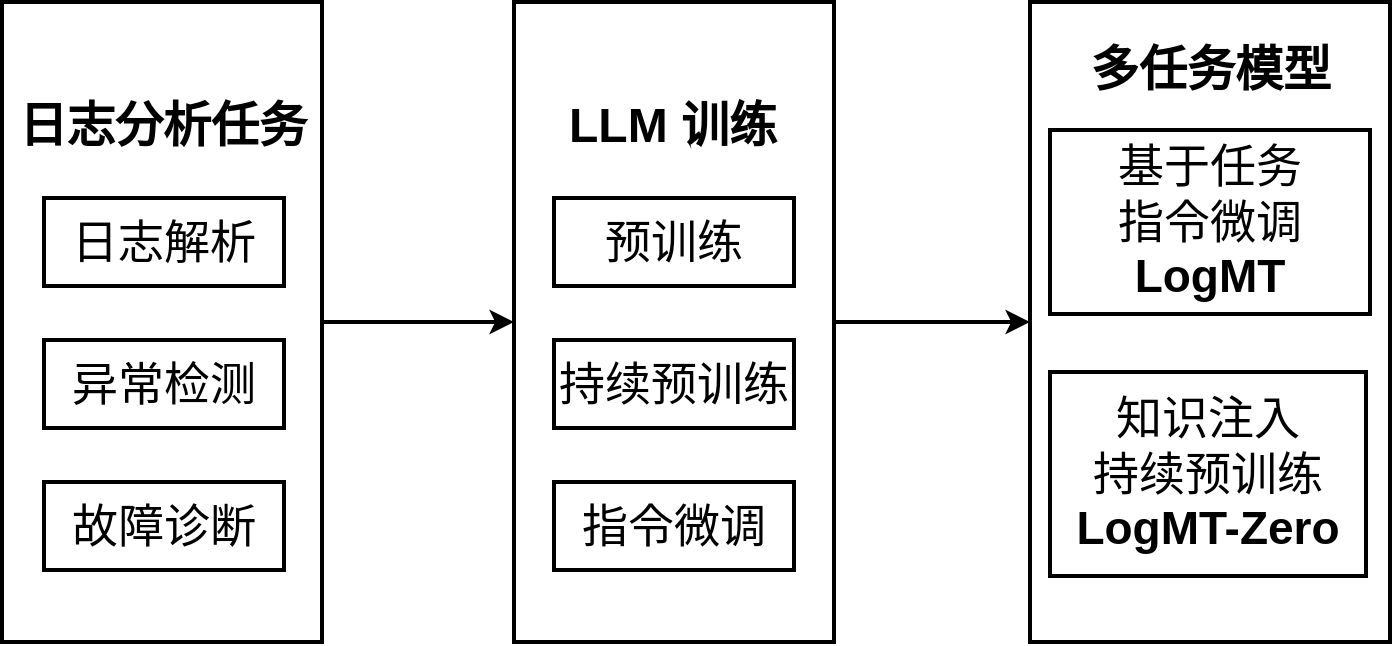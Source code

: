 <mxfile version="26.1.0">
  <diagram name="第 1 页" id="H5kva42kHXxaKJJULpxV">
    <mxGraphModel dx="1932" dy="1143" grid="0" gridSize="10" guides="1" tooltips="1" connect="1" arrows="1" fold="1" page="0" pageScale="1" pageWidth="827" pageHeight="1169" math="0" shadow="0">
      <root>
        <mxCell id="0" />
        <mxCell id="1" parent="0" />
        <mxCell id="QfqmfERdewMhbC5h7RYV-1" value="" style="rounded=0;whiteSpace=wrap;html=1;strokeWidth=2;shadow=0;arcSize=8;" vertex="1" parent="1">
          <mxGeometry x="51" y="327" width="160" height="320" as="geometry" />
        </mxCell>
        <mxCell id="QfqmfERdewMhbC5h7RYV-2" value="&lt;font style=&quot;font-size: 24px;&quot;&gt;&lt;b style=&quot;&quot;&gt;日志分析任务&lt;/b&gt;&lt;/font&gt;" style="text;html=1;align=center;verticalAlign=middle;whiteSpace=wrap;rounded=0;shadow=0;" vertex="1" parent="1">
          <mxGeometry x="50.5" y="374" width="161" height="30" as="geometry" />
        </mxCell>
        <mxCell id="QfqmfERdewMhbC5h7RYV-3" value="&lt;font style=&quot;font-size: 23px;&quot;&gt;日志解析&lt;/font&gt;" style="rounded=0;whiteSpace=wrap;html=1;strokeWidth=2;shadow=0;" vertex="1" parent="1">
          <mxGeometry x="72" y="425" width="120" height="44" as="geometry" />
        </mxCell>
        <mxCell id="QfqmfERdewMhbC5h7RYV-4" value="&lt;font style=&quot;font-size: 23px;&quot;&gt;异常检测&lt;/font&gt;" style="rounded=0;whiteSpace=wrap;html=1;strokeWidth=2;shadow=0;" vertex="1" parent="1">
          <mxGeometry x="72" y="496" width="120" height="44" as="geometry" />
        </mxCell>
        <mxCell id="QfqmfERdewMhbC5h7RYV-5" value="&lt;font style=&quot;font-size: 23px;&quot;&gt;故障诊断&lt;/font&gt;" style="rounded=0;whiteSpace=wrap;html=1;strokeWidth=2;shadow=0;" vertex="1" parent="1">
          <mxGeometry x="72" y="567" width="120" height="44" as="geometry" />
        </mxCell>
        <mxCell id="QfqmfERdewMhbC5h7RYV-6" value="" style="rounded=0;whiteSpace=wrap;html=1;strokeWidth=2;shadow=0;arcSize=8;" vertex="1" parent="1">
          <mxGeometry x="307" y="327" width="160" height="320" as="geometry" />
        </mxCell>
        <mxCell id="QfqmfERdewMhbC5h7RYV-7" value="&lt;span style=&quot;font-size: 24px;&quot;&gt;&lt;b&gt;LLM 训练&lt;/b&gt;&lt;/span&gt;" style="text;html=1;align=center;verticalAlign=middle;whiteSpace=wrap;rounded=0;shadow=0;" vertex="1" parent="1">
          <mxGeometry x="305.5" y="374" width="161" height="30" as="geometry" />
        </mxCell>
        <mxCell id="QfqmfERdewMhbC5h7RYV-8" value="&lt;span style=&quot;font-size: 23px;&quot;&gt;预训练&lt;/span&gt;" style="rounded=0;whiteSpace=wrap;html=1;strokeWidth=2;shadow=0;" vertex="1" parent="1">
          <mxGeometry x="327" y="425" width="120" height="44" as="geometry" />
        </mxCell>
        <mxCell id="QfqmfERdewMhbC5h7RYV-9" value="&lt;span style=&quot;font-size: 23px;&quot;&gt;持续预训练&lt;/span&gt;" style="rounded=0;whiteSpace=wrap;html=1;strokeWidth=2;shadow=0;" vertex="1" parent="1">
          <mxGeometry x="327" y="496" width="120" height="44" as="geometry" />
        </mxCell>
        <mxCell id="QfqmfERdewMhbC5h7RYV-10" value="&lt;font style=&quot;font-size: 23px;&quot;&gt;指令微调&lt;/font&gt;" style="rounded=0;whiteSpace=wrap;html=1;strokeWidth=2;shadow=0;" vertex="1" parent="1">
          <mxGeometry x="327" y="567" width="120" height="44" as="geometry" />
        </mxCell>
        <mxCell id="QfqmfERdewMhbC5h7RYV-11" value="" style="endArrow=classic;html=1;rounded=0;exitX=1;exitY=0.5;exitDx=0;exitDy=0;entryX=0;entryY=0.5;entryDx=0;entryDy=0;strokeWidth=2;shadow=0;" edge="1" parent="1" source="QfqmfERdewMhbC5h7RYV-1" target="QfqmfERdewMhbC5h7RYV-6">
          <mxGeometry width="50" height="50" relative="1" as="geometry">
            <mxPoint x="387" y="566" as="sourcePoint" />
            <mxPoint x="437" y="516" as="targetPoint" />
          </mxGeometry>
        </mxCell>
        <mxCell id="QfqmfERdewMhbC5h7RYV-12" value="" style="rounded=0;whiteSpace=wrap;html=1;strokeWidth=2;shadow=0;arcSize=8;" vertex="1" parent="1">
          <mxGeometry x="565" y="327" width="180" height="320" as="geometry" />
        </mxCell>
        <mxCell id="QfqmfERdewMhbC5h7RYV-13" value="&lt;span style=&quot;font-size: 24px;&quot;&gt;&lt;b&gt;多任务模型&lt;/b&gt;&lt;/span&gt;" style="text;html=1;align=center;verticalAlign=middle;whiteSpace=wrap;rounded=0;shadow=0;" vertex="1" parent="1">
          <mxGeometry x="574.5" y="346" width="161" height="30" as="geometry" />
        </mxCell>
        <mxCell id="QfqmfERdewMhbC5h7RYV-14" value="&lt;span style=&quot;font-size: 23px;&quot;&gt;基于任务&lt;/span&gt;&lt;div&gt;&lt;span style=&quot;font-size: 23px;&quot;&gt;指令微调&lt;/span&gt;&lt;div&gt;&lt;span style=&quot;font-size: 23px;&quot;&gt;&lt;b&gt;LogMT&lt;/b&gt;&lt;/span&gt;&lt;/div&gt;&lt;/div&gt;" style="rounded=0;whiteSpace=wrap;html=1;strokeWidth=2;shadow=0;" vertex="1" parent="1">
          <mxGeometry x="575" y="391" width="160" height="92" as="geometry" />
        </mxCell>
        <mxCell id="QfqmfERdewMhbC5h7RYV-16" value="&lt;span style=&quot;font-size: 23px;&quot;&gt;知识注入&lt;/span&gt;&lt;div&gt;&lt;span style=&quot;font-size: 23px;&quot;&gt;持续预训练&lt;br&gt;&lt;/span&gt;&lt;div&gt;&lt;div&gt;&lt;span style=&quot;font-size: 23px;&quot;&gt;&lt;b&gt;LogMT-Zero&lt;/b&gt;&lt;/span&gt;&lt;/div&gt;&lt;/div&gt;&lt;/div&gt;" style="rounded=0;whiteSpace=wrap;html=1;strokeWidth=2;shadow=0;" vertex="1" parent="1">
          <mxGeometry x="575" y="512" width="158" height="102" as="geometry" />
        </mxCell>
        <mxCell id="QfqmfERdewMhbC5h7RYV-17" value="" style="endArrow=classic;html=1;rounded=1;exitX=1;exitY=0.5;exitDx=0;exitDy=0;entryX=0;entryY=0.5;entryDx=0;entryDy=0;strokeWidth=2;shadow=0;strokeColor=default;curved=0;jumpStyle=none;" edge="1" parent="1" source="QfqmfERdewMhbC5h7RYV-6" target="QfqmfERdewMhbC5h7RYV-12">
          <mxGeometry width="50" height="50" relative="1" as="geometry">
            <mxPoint x="473" y="499" as="sourcePoint" />
            <mxPoint x="565" y="499" as="targetPoint" />
          </mxGeometry>
        </mxCell>
      </root>
    </mxGraphModel>
  </diagram>
</mxfile>
